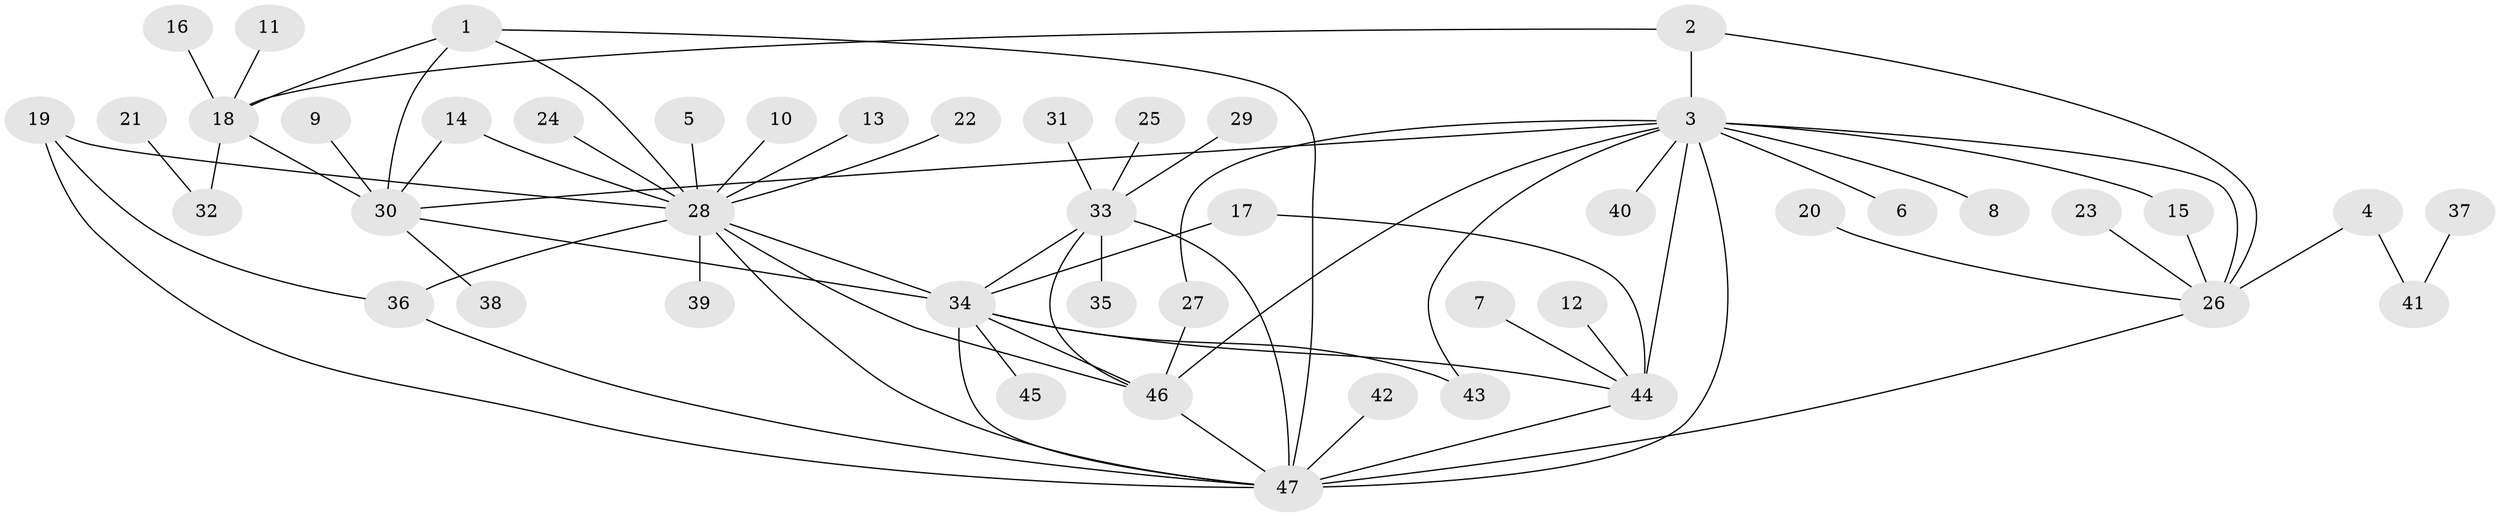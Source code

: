 // original degree distribution, {5: 0.03225806451612903, 9: 0.03225806451612903, 8: 0.03225806451612903, 4: 0.08602150537634409, 7: 0.021505376344086023, 6: 0.021505376344086023, 14: 0.010752688172043012, 10: 0.010752688172043012, 2: 0.15053763440860216, 3: 0.08602150537634409, 1: 0.5161290322580645}
// Generated by graph-tools (version 1.1) at 2025/26/03/09/25 03:26:44]
// undirected, 47 vertices, 69 edges
graph export_dot {
graph [start="1"]
  node [color=gray90,style=filled];
  1;
  2;
  3;
  4;
  5;
  6;
  7;
  8;
  9;
  10;
  11;
  12;
  13;
  14;
  15;
  16;
  17;
  18;
  19;
  20;
  21;
  22;
  23;
  24;
  25;
  26;
  27;
  28;
  29;
  30;
  31;
  32;
  33;
  34;
  35;
  36;
  37;
  38;
  39;
  40;
  41;
  42;
  43;
  44;
  45;
  46;
  47;
  1 -- 18 [weight=1.0];
  1 -- 28 [weight=1.0];
  1 -- 30 [weight=2.0];
  1 -- 47 [weight=2.0];
  2 -- 3 [weight=2.0];
  2 -- 18 [weight=1.0];
  2 -- 26 [weight=1.0];
  3 -- 6 [weight=1.0];
  3 -- 8 [weight=2.0];
  3 -- 15 [weight=1.0];
  3 -- 26 [weight=2.0];
  3 -- 27 [weight=1.0];
  3 -- 30 [weight=1.0];
  3 -- 40 [weight=1.0];
  3 -- 43 [weight=1.0];
  3 -- 44 [weight=4.0];
  3 -- 46 [weight=1.0];
  3 -- 47 [weight=1.0];
  4 -- 26 [weight=1.0];
  4 -- 41 [weight=1.0];
  5 -- 28 [weight=1.0];
  7 -- 44 [weight=1.0];
  9 -- 30 [weight=1.0];
  10 -- 28 [weight=1.0];
  11 -- 18 [weight=1.0];
  12 -- 44 [weight=1.0];
  13 -- 28 [weight=1.0];
  14 -- 28 [weight=1.0];
  14 -- 30 [weight=1.0];
  15 -- 26 [weight=1.0];
  16 -- 18 [weight=1.0];
  17 -- 34 [weight=1.0];
  17 -- 44 [weight=1.0];
  18 -- 30 [weight=2.0];
  18 -- 32 [weight=1.0];
  19 -- 28 [weight=1.0];
  19 -- 36 [weight=1.0];
  19 -- 47 [weight=1.0];
  20 -- 26 [weight=1.0];
  21 -- 32 [weight=1.0];
  22 -- 28 [weight=1.0];
  23 -- 26 [weight=1.0];
  24 -- 28 [weight=1.0];
  25 -- 33 [weight=1.0];
  26 -- 47 [weight=1.0];
  27 -- 46 [weight=1.0];
  28 -- 34 [weight=1.0];
  28 -- 36 [weight=1.0];
  28 -- 39 [weight=1.0];
  28 -- 46 [weight=1.0];
  28 -- 47 [weight=1.0];
  29 -- 33 [weight=1.0];
  30 -- 34 [weight=1.0];
  30 -- 38 [weight=1.0];
  31 -- 33 [weight=1.0];
  33 -- 34 [weight=1.0];
  33 -- 35 [weight=1.0];
  33 -- 46 [weight=1.0];
  33 -- 47 [weight=1.0];
  34 -- 43 [weight=1.0];
  34 -- 44 [weight=1.0];
  34 -- 45 [weight=1.0];
  34 -- 46 [weight=1.0];
  34 -- 47 [weight=1.0];
  36 -- 47 [weight=1.0];
  37 -- 41 [weight=1.0];
  42 -- 47 [weight=1.0];
  44 -- 47 [weight=1.0];
  46 -- 47 [weight=1.0];
}
